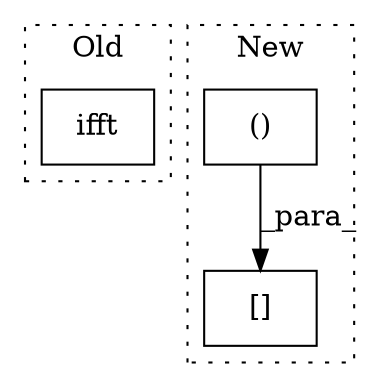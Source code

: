 digraph G {
subgraph cluster0 {
1 [label="ifft" a="32" s="3901,3908" l="5,1" shape="box"];
label = "Old";
style="dotted";
}
subgraph cluster1 {
2 [label="()" a="106" s="3885" l="30" shape="box"];
3 [label="[]" a="2" s="3875,3915" l="10,2" shape="box"];
label = "New";
style="dotted";
}
2 -> 3 [label="_para_"];
}